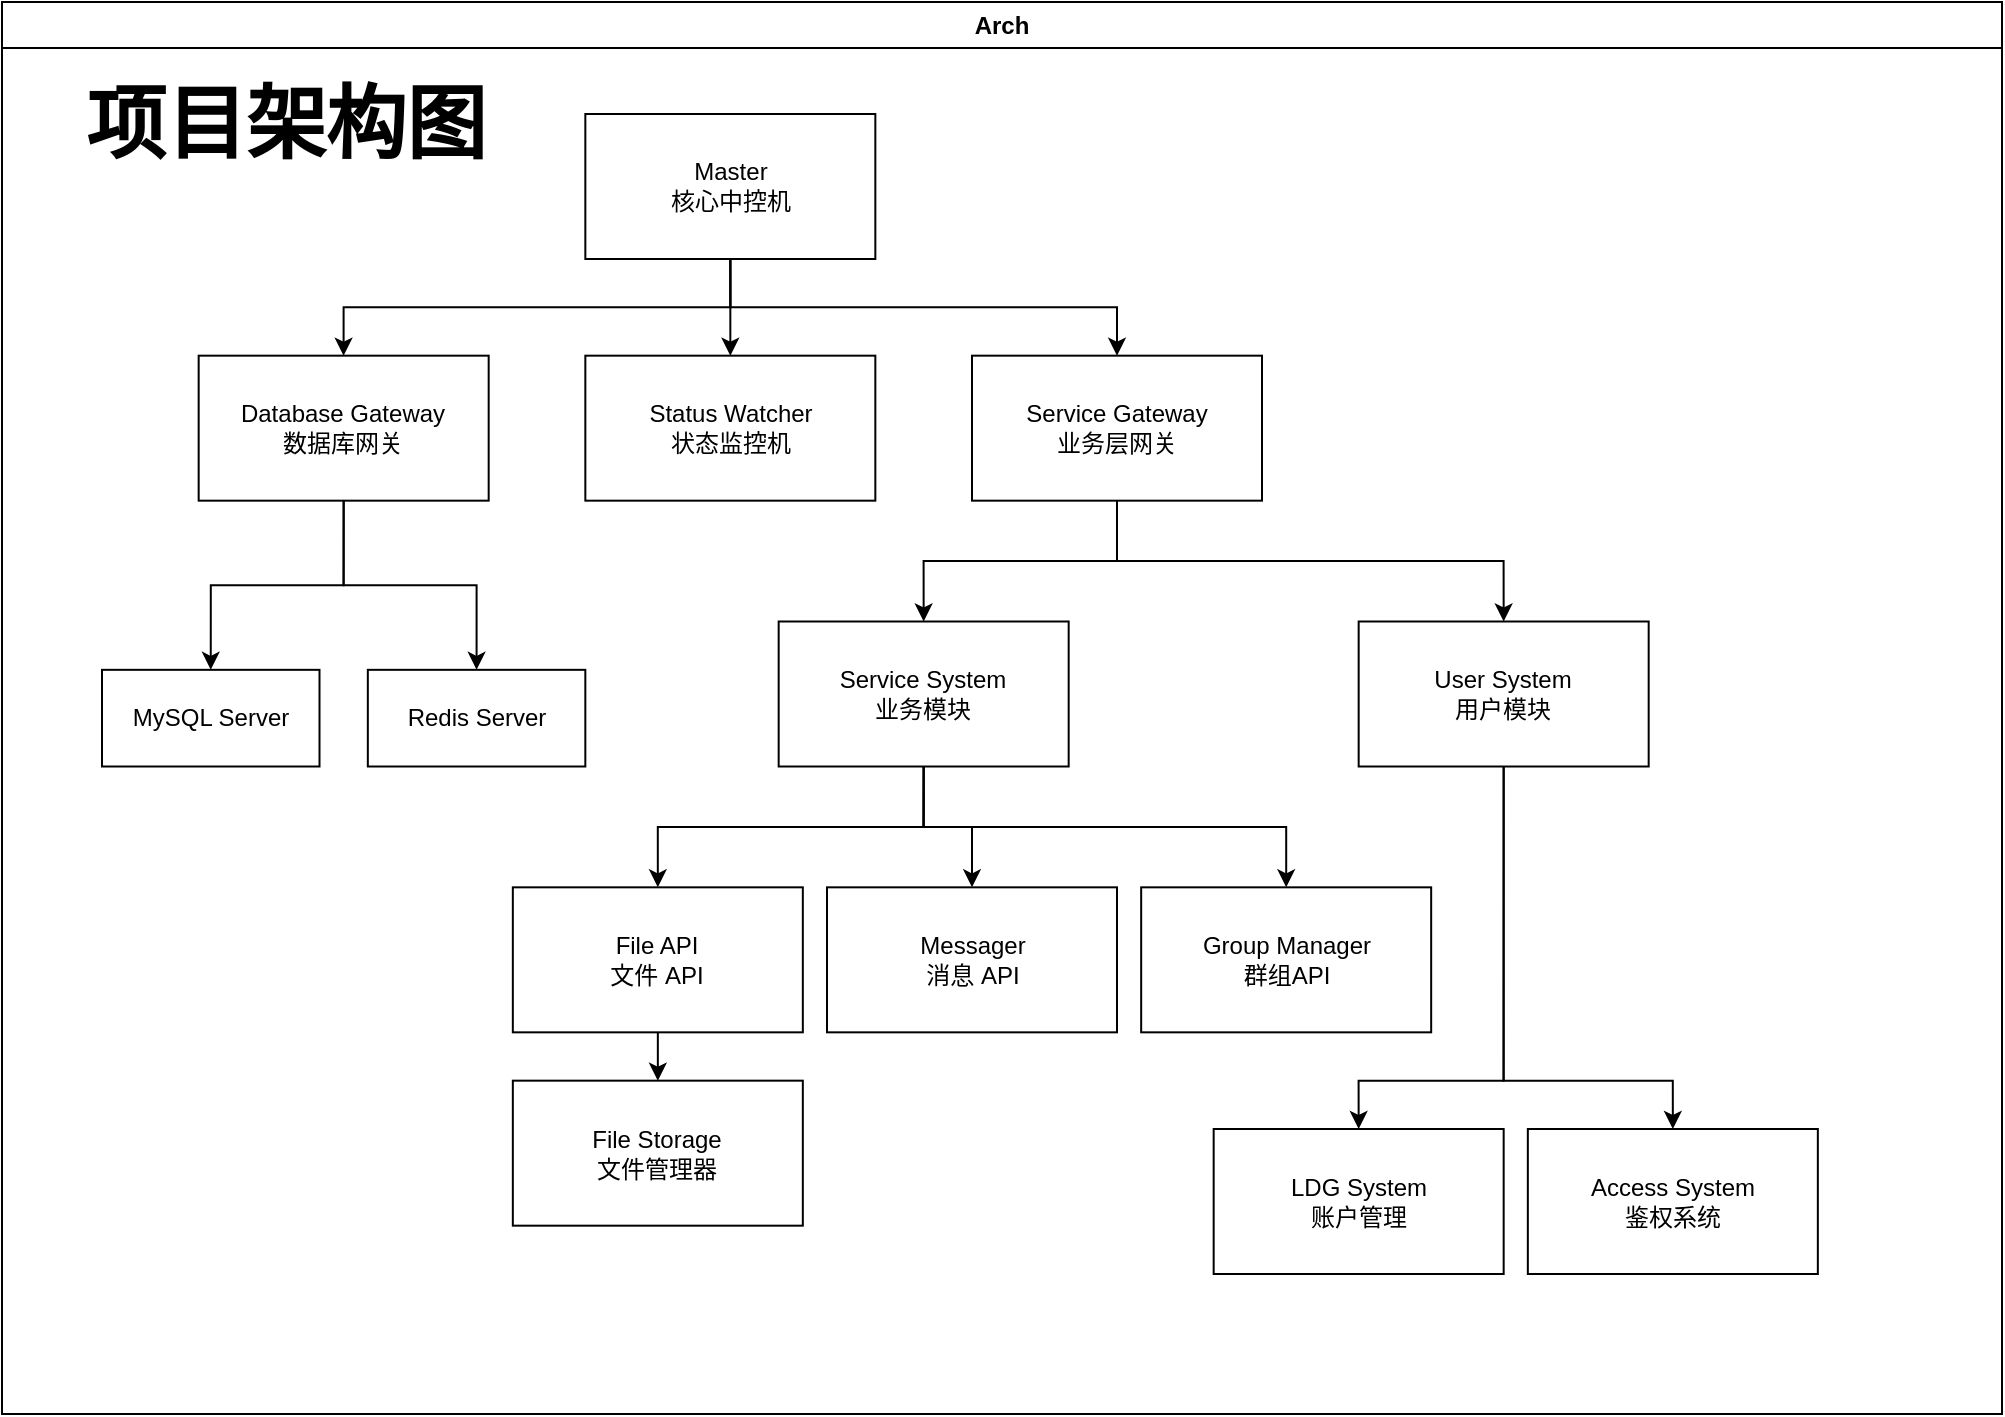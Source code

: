 <mxfile version="26.1.1" pages="3">
  <diagram id="3G5LI6MpwunLMBs63GW5" name="架构图">
    <mxGraphModel dx="1139" dy="793" grid="1" gridSize="10" guides="1" tooltips="1" connect="1" arrows="1" fold="1" page="1" pageScale="1" pageWidth="1169" pageHeight="827" math="0" shadow="0">
      <root>
        <mxCell id="0" />
        <mxCell id="1" parent="0" />
        <mxCell id="KZx8DbALYqMHypFApeTW-1" value="Arch" style="swimlane;whiteSpace=wrap;html=1;rounded=0;swimlaneLine=1;separatorColor=light-dark(#000000,#FFFFFF);movable=1;resizable=1;rotatable=1;deletable=1;editable=1;locked=0;connectable=1;gradientColor=none;swimlaneFillColor=light-dark(transparent,#FFFFFF);" vertex="1" parent="1">
          <mxGeometry x="85.0" y="30" width="1000" height="706" as="geometry" />
        </mxCell>
        <mxCell id="xcTkNIUp__dZLRKaqVBh-1" value="&lt;h1 style=&quot;margin-top: 0px;&quot;&gt;项目架构图&lt;/h1&gt;" style="text;html=1;whiteSpace=wrap;overflow=hidden;rounded=0;fontSize=20;" parent="KZx8DbALYqMHypFApeTW-1" vertex="1">
          <mxGeometry x="40.0" y="30" width="230" height="70" as="geometry" />
        </mxCell>
        <mxCell id="xcTkNIUp__dZLRKaqVBh-3" value="" style="group;fontSize=20;" parent="KZx8DbALYqMHypFApeTW-1" vertex="1" connectable="0">
          <mxGeometry x="50" y="56" width="910" height="620" as="geometry" />
        </mxCell>
        <mxCell id="Ldzz9GKDvCy5cxYpggfk-25" style="edgeStyle=orthogonalEdgeStyle;rounded=0;orthogonalLoop=1;jettySize=auto;html=1;exitX=0.5;exitY=1;exitDx=0;exitDy=0;" parent="xcTkNIUp__dZLRKaqVBh-3" source="Ldzz9GKDvCy5cxYpggfk-1" target="Ldzz9GKDvCy5cxYpggfk-2" edge="1">
          <mxGeometry relative="1" as="geometry" />
        </mxCell>
        <mxCell id="Ldzz9GKDvCy5cxYpggfk-26" style="edgeStyle=orthogonalEdgeStyle;rounded=0;orthogonalLoop=1;jettySize=auto;html=1;exitX=0.5;exitY=1;exitDx=0;exitDy=0;entryX=0.5;entryY=0;entryDx=0;entryDy=0;" parent="xcTkNIUp__dZLRKaqVBh-3" source="Ldzz9GKDvCy5cxYpggfk-1" target="Ldzz9GKDvCy5cxYpggfk-7" edge="1">
          <mxGeometry relative="1" as="geometry" />
        </mxCell>
        <mxCell id="Ldzz9GKDvCy5cxYpggfk-27" style="edgeStyle=orthogonalEdgeStyle;rounded=0;orthogonalLoop=1;jettySize=auto;html=1;exitX=0.5;exitY=1;exitDx=0;exitDy=0;" parent="xcTkNIUp__dZLRKaqVBh-3" source="Ldzz9GKDvCy5cxYpggfk-1" target="Ldzz9GKDvCy5cxYpggfk-8" edge="1">
          <mxGeometry relative="1" as="geometry" />
        </mxCell>
        <mxCell id="Ldzz9GKDvCy5cxYpggfk-1" value="Master&lt;div&gt;核心中控机&lt;/div&gt;" style="rounded=0;whiteSpace=wrap;html=1;" parent="xcTkNIUp__dZLRKaqVBh-3" vertex="1">
          <mxGeometry x="241.668" width="145.001" height="72.5" as="geometry" />
        </mxCell>
        <mxCell id="Ldzz9GKDvCy5cxYpggfk-5" style="edgeStyle=orthogonalEdgeStyle;rounded=0;orthogonalLoop=1;jettySize=auto;html=1;exitX=0.5;exitY=1;exitDx=0;exitDy=0;entryX=0.5;entryY=0;entryDx=0;entryDy=0;" parent="xcTkNIUp__dZLRKaqVBh-3" source="Ldzz9GKDvCy5cxYpggfk-2" target="Ldzz9GKDvCy5cxYpggfk-3" edge="1">
          <mxGeometry relative="1" as="geometry" />
        </mxCell>
        <mxCell id="Ldzz9GKDvCy5cxYpggfk-6" style="edgeStyle=orthogonalEdgeStyle;rounded=0;orthogonalLoop=1;jettySize=auto;html=1;exitX=0.5;exitY=1;exitDx=0;exitDy=0;entryX=0.5;entryY=0;entryDx=0;entryDy=0;" parent="xcTkNIUp__dZLRKaqVBh-3" source="Ldzz9GKDvCy5cxYpggfk-2" target="Ldzz9GKDvCy5cxYpggfk-4" edge="1">
          <mxGeometry relative="1" as="geometry" />
        </mxCell>
        <mxCell id="Ldzz9GKDvCy5cxYpggfk-2" value="Database Gateway&lt;div&gt;数据库网关&lt;/div&gt;" style="rounded=0;whiteSpace=wrap;html=1;" parent="xcTkNIUp__dZLRKaqVBh-3" vertex="1">
          <mxGeometry x="48.334" y="120.833" width="145.001" height="72.5" as="geometry" />
        </mxCell>
        <mxCell id="Ldzz9GKDvCy5cxYpggfk-3" value="MySQL Server" style="rounded=0;whiteSpace=wrap;html=1;" parent="xcTkNIUp__dZLRKaqVBh-3" vertex="1">
          <mxGeometry y="277.917" width="108.75" height="48.333" as="geometry" />
        </mxCell>
        <mxCell id="Ldzz9GKDvCy5cxYpggfk-4" value="Redis Server" style="rounded=0;whiteSpace=wrap;html=1;" parent="xcTkNIUp__dZLRKaqVBh-3" vertex="1">
          <mxGeometry x="132.917" y="277.917" width="108.75" height="48.333" as="geometry" />
        </mxCell>
        <mxCell id="Ldzz9GKDvCy5cxYpggfk-7" value="Status Watcher&lt;div&gt;状态监控机&lt;/div&gt;" style="rounded=0;whiteSpace=wrap;html=1;" parent="xcTkNIUp__dZLRKaqVBh-3" vertex="1">
          <mxGeometry x="241.668" y="120.833" width="145.001" height="72.5" as="geometry" />
        </mxCell>
        <mxCell id="Ldzz9GKDvCy5cxYpggfk-23" style="edgeStyle=orthogonalEdgeStyle;rounded=0;orthogonalLoop=1;jettySize=auto;html=1;exitX=0.5;exitY=1;exitDx=0;exitDy=0;entryX=0.5;entryY=0;entryDx=0;entryDy=0;" parent="xcTkNIUp__dZLRKaqVBh-3" source="Ldzz9GKDvCy5cxYpggfk-8" target="Ldzz9GKDvCy5cxYpggfk-9" edge="1">
          <mxGeometry relative="1" as="geometry" />
        </mxCell>
        <mxCell id="Ldzz9GKDvCy5cxYpggfk-24" style="edgeStyle=orthogonalEdgeStyle;rounded=0;orthogonalLoop=1;jettySize=auto;html=1;exitX=0.5;exitY=1;exitDx=0;exitDy=0;entryX=0.5;entryY=0;entryDx=0;entryDy=0;" parent="xcTkNIUp__dZLRKaqVBh-3" source="Ldzz9GKDvCy5cxYpggfk-8" target="Ldzz9GKDvCy5cxYpggfk-10" edge="1">
          <mxGeometry relative="1" as="geometry" />
        </mxCell>
        <mxCell id="Ldzz9GKDvCy5cxYpggfk-8" value="Service Gateway&lt;div&gt;业务层网关&lt;/div&gt;" style="rounded=0;whiteSpace=wrap;html=1;" parent="xcTkNIUp__dZLRKaqVBh-3" vertex="1">
          <mxGeometry x="435.002" y="120.833" width="145.001" height="72.5" as="geometry" />
        </mxCell>
        <mxCell id="Ldzz9GKDvCy5cxYpggfk-18" style="edgeStyle=orthogonalEdgeStyle;rounded=0;orthogonalLoop=1;jettySize=auto;html=1;exitX=0.5;exitY=1;exitDx=0;exitDy=0;entryX=0.5;entryY=0;entryDx=0;entryDy=0;" parent="xcTkNIUp__dZLRKaqVBh-3" source="Ldzz9GKDvCy5cxYpggfk-9" target="Ldzz9GKDvCy5cxYpggfk-11" edge="1">
          <mxGeometry relative="1" as="geometry" />
        </mxCell>
        <mxCell id="Ldzz9GKDvCy5cxYpggfk-19" style="edgeStyle=orthogonalEdgeStyle;rounded=0;orthogonalLoop=1;jettySize=auto;html=1;exitX=0.5;exitY=1;exitDx=0;exitDy=0;entryX=0.5;entryY=0;entryDx=0;entryDy=0;" parent="xcTkNIUp__dZLRKaqVBh-3" source="Ldzz9GKDvCy5cxYpggfk-9" target="Ldzz9GKDvCy5cxYpggfk-12" edge="1">
          <mxGeometry relative="1" as="geometry" />
        </mxCell>
        <mxCell id="Ldzz9GKDvCy5cxYpggfk-20" style="edgeStyle=orthogonalEdgeStyle;rounded=0;orthogonalLoop=1;jettySize=auto;html=1;exitX=0.5;exitY=1;exitDx=0;exitDy=0;" parent="xcTkNIUp__dZLRKaqVBh-3" source="Ldzz9GKDvCy5cxYpggfk-9" target="Ldzz9GKDvCy5cxYpggfk-13" edge="1">
          <mxGeometry relative="1" as="geometry" />
        </mxCell>
        <mxCell id="Ldzz9GKDvCy5cxYpggfk-9" value="Service System&lt;div&gt;业务模块&lt;/div&gt;" style="rounded=0;whiteSpace=wrap;html=1;" parent="xcTkNIUp__dZLRKaqVBh-3" vertex="1">
          <mxGeometry x="338.335" y="253.75" width="145.001" height="72.5" as="geometry" />
        </mxCell>
        <mxCell id="Ldzz9GKDvCy5cxYpggfk-21" style="edgeStyle=orthogonalEdgeStyle;rounded=0;orthogonalLoop=1;jettySize=auto;html=1;exitX=0.5;exitY=1;exitDx=0;exitDy=0;entryX=0.5;entryY=0;entryDx=0;entryDy=0;" parent="xcTkNIUp__dZLRKaqVBh-3" source="Ldzz9GKDvCy5cxYpggfk-10" target="Ldzz9GKDvCy5cxYpggfk-15" edge="1">
          <mxGeometry relative="1" as="geometry">
            <Array as="points">
              <mxPoint x="700.836" y="483.333" />
              <mxPoint x="628.336" y="483.333" />
            </Array>
          </mxGeometry>
        </mxCell>
        <mxCell id="Ldzz9GKDvCy5cxYpggfk-22" style="edgeStyle=orthogonalEdgeStyle;rounded=0;orthogonalLoop=1;jettySize=auto;html=1;exitX=0.5;exitY=1;exitDx=0;exitDy=0;entryX=0.5;entryY=0;entryDx=0;entryDy=0;" parent="xcTkNIUp__dZLRKaqVBh-3" source="Ldzz9GKDvCy5cxYpggfk-10" target="Ldzz9GKDvCy5cxYpggfk-16" edge="1">
          <mxGeometry relative="1" as="geometry">
            <Array as="points">
              <mxPoint x="700.836" y="483.333" />
              <mxPoint x="785.42" y="483.333" />
            </Array>
          </mxGeometry>
        </mxCell>
        <mxCell id="Ldzz9GKDvCy5cxYpggfk-10" value="User System&lt;div&gt;用户模块&lt;/div&gt;" style="rounded=0;whiteSpace=wrap;html=1;" parent="xcTkNIUp__dZLRKaqVBh-3" vertex="1">
          <mxGeometry x="628.336" y="253.75" width="145.001" height="72.5" as="geometry" />
        </mxCell>
        <mxCell id="Ldzz9GKDvCy5cxYpggfk-17" style="edgeStyle=orthogonalEdgeStyle;rounded=0;orthogonalLoop=1;jettySize=auto;html=1;exitX=0.5;exitY=1;exitDx=0;exitDy=0;entryX=0.5;entryY=0;entryDx=0;entryDy=0;" parent="xcTkNIUp__dZLRKaqVBh-3" source="Ldzz9GKDvCy5cxYpggfk-11" target="Ldzz9GKDvCy5cxYpggfk-14" edge="1">
          <mxGeometry relative="1" as="geometry" />
        </mxCell>
        <mxCell id="Ldzz9GKDvCy5cxYpggfk-11" value="File API&lt;div&gt;文件 API&lt;/div&gt;" style="rounded=0;whiteSpace=wrap;html=1;" parent="xcTkNIUp__dZLRKaqVBh-3" vertex="1">
          <mxGeometry x="205.417" y="386.667" width="145.001" height="72.5" as="geometry" />
        </mxCell>
        <mxCell id="Ldzz9GKDvCy5cxYpggfk-12" value="Messager&lt;div&gt;消息 API&lt;/div&gt;" style="rounded=0;whiteSpace=wrap;html=1;" parent="xcTkNIUp__dZLRKaqVBh-3" vertex="1">
          <mxGeometry x="362.501" y="386.667" width="145.001" height="72.5" as="geometry" />
        </mxCell>
        <mxCell id="Ldzz9GKDvCy5cxYpggfk-13" value="Group Manager&lt;div&gt;群组API&lt;/div&gt;" style="rounded=0;whiteSpace=wrap;html=1;" parent="xcTkNIUp__dZLRKaqVBh-3" vertex="1">
          <mxGeometry x="519.585" y="386.667" width="145.001" height="72.5" as="geometry" />
        </mxCell>
        <mxCell id="Ldzz9GKDvCy5cxYpggfk-14" value="File Storage&lt;div&gt;文件管理器&lt;/div&gt;" style="rounded=0;whiteSpace=wrap;html=1;" parent="xcTkNIUp__dZLRKaqVBh-3" vertex="1">
          <mxGeometry x="205.417" y="483.333" width="145.001" height="72.5" as="geometry" />
        </mxCell>
        <mxCell id="Ldzz9GKDvCy5cxYpggfk-15" value="LDG System&lt;div&gt;账户管理&lt;/div&gt;" style="rounded=0;whiteSpace=wrap;html=1;" parent="xcTkNIUp__dZLRKaqVBh-3" vertex="1">
          <mxGeometry x="555.835" y="507.5" width="145.001" height="72.5" as="geometry" />
        </mxCell>
        <mxCell id="Ldzz9GKDvCy5cxYpggfk-16" value="Access System&lt;div&gt;鉴权系统&lt;/div&gt;" style="rounded=0;whiteSpace=wrap;html=1;" parent="xcTkNIUp__dZLRKaqVBh-3" vertex="1">
          <mxGeometry x="712.919" y="507.5" width="145.001" height="72.5" as="geometry" />
        </mxCell>
      </root>
    </mxGraphModel>
  </diagram>
  <diagram name="服务管理图" id="ixRDSDJKCPC1SFiIbfut">
    <mxGraphModel dx="2388" dy="1676" grid="1" gridSize="10" guides="1" tooltips="1" connect="1" arrows="1" fold="1" page="1" pageScale="1" pageWidth="1169" pageHeight="827" math="0" shadow="0">
      <root>
        <mxCell id="0" />
        <mxCell id="1" parent="0" />
        <mxCell id="V488TEvVKDnzZ6bK6XRX-37" value="&lt;h1 style=&quot;margin-top: 0px;&quot;&gt;服务管理图&lt;/h1&gt;&lt;div&gt;本图不包含服务间通信的描述&lt;/div&gt;&lt;div&gt;仅包含服务拉起/管理部分&lt;/div&gt;&lt;div&gt;&lt;br&gt;&lt;/div&gt;&lt;div&gt;本图中 Supervispor 下 Docker 服务省略&lt;/div&gt;" style="text;html=1;whiteSpace=wrap;overflow=hidden;rounded=0;fontSize=20;" parent="1" vertex="1">
          <mxGeometry x="50" y="100" width="354.099" height="245.902" as="geometry" />
        </mxCell>
        <mxCell id="V488TEvVKDnzZ6bK6XRX-59" style="edgeStyle=orthogonalEdgeStyle;rounded=0;orthogonalLoop=1;jettySize=auto;html=1;exitX=0.5;exitY=1;exitDx=0;exitDy=0;fontSize=20;" parent="1" source="V488TEvVKDnzZ6bK6XRX-7" target="V488TEvVKDnzZ6bK6XRX-12" edge="1">
          <mxGeometry relative="1" as="geometry" />
        </mxCell>
        <mxCell id="V488TEvVKDnzZ6bK6XRX-62" style="edgeStyle=orthogonalEdgeStyle;rounded=0;orthogonalLoop=1;jettySize=auto;html=1;exitX=0.5;exitY=1;exitDx=0;exitDy=0;entryX=0.5;entryY=0;entryDx=0;entryDy=0;fontSize=20;" parent="1" source="V488TEvVKDnzZ6bK6XRX-7" target="V488TEvVKDnzZ6bK6XRX-61" edge="1">
          <mxGeometry relative="1" as="geometry" />
        </mxCell>
        <mxCell id="V488TEvVKDnzZ6bK6XRX-64" style="edgeStyle=orthogonalEdgeStyle;rounded=0;orthogonalLoop=1;jettySize=auto;html=1;exitX=0.5;exitY=1;exitDx=0;exitDy=0;entryX=0.5;entryY=0;entryDx=0;entryDy=0;fontSize=20;" parent="1" source="V488TEvVKDnzZ6bK6XRX-7" target="V488TEvVKDnzZ6bK6XRX-63" edge="1">
          <mxGeometry relative="1" as="geometry" />
        </mxCell>
        <mxCell id="V488TEvVKDnzZ6bK6XRX-68" style="edgeStyle=orthogonalEdgeStyle;rounded=0;orthogonalLoop=1;jettySize=auto;html=1;exitX=1;exitY=0.75;exitDx=0;exitDy=0;entryX=0.5;entryY=0;entryDx=0;entryDy=0;fontSize=20;" parent="1" source="V488TEvVKDnzZ6bK6XRX-7" target="V488TEvVKDnzZ6bK6XRX-9" edge="1">
          <mxGeometry relative="1" as="geometry" />
        </mxCell>
        <mxCell id="V488TEvVKDnzZ6bK6XRX-7" value="Master" style="rounded=0;whiteSpace=wrap;html=1;fontSize=20;" parent="1" vertex="1">
          <mxGeometry x="528.034" y="208.197" width="206.558" height="98.361" as="geometry" />
        </mxCell>
        <mxCell id="V488TEvVKDnzZ6bK6XRX-9" value="tools" style="rounded=0;whiteSpace=wrap;html=1;fontSize=20;" parent="1" vertex="1">
          <mxGeometry x="941.15" y="444.262" width="177.05" height="78.689" as="geometry" />
        </mxCell>
        <mxCell id="V488TEvVKDnzZ6bK6XRX-72" style="edgeStyle=orthogonalEdgeStyle;rounded=0;orthogonalLoop=1;jettySize=auto;html=1;exitX=0.5;exitY=1;exitDx=0;exitDy=0;entryX=0.5;entryY=0;entryDx=0;entryDy=0;fontSize=20;" parent="1" source="V488TEvVKDnzZ6bK6XRX-12" target="V488TEvVKDnzZ6bK6XRX-70" edge="1">
          <mxGeometry relative="1" as="geometry" />
        </mxCell>
        <mxCell id="V488TEvVKDnzZ6bK6XRX-74" style="edgeStyle=orthogonalEdgeStyle;rounded=0;orthogonalLoop=1;jettySize=auto;html=1;exitX=0.5;exitY=1;exitDx=0;exitDy=0;fontSize=20;" parent="1" source="V488TEvVKDnzZ6bK6XRX-12" target="V488TEvVKDnzZ6bK6XRX-73" edge="1">
          <mxGeometry relative="1" as="geometry" />
        </mxCell>
        <mxCell id="V488TEvVKDnzZ6bK6XRX-76" style="edgeStyle=orthogonalEdgeStyle;rounded=0;orthogonalLoop=1;jettySize=auto;html=1;exitX=0.5;exitY=1;exitDx=0;exitDy=0;entryX=0.5;entryY=0;entryDx=0;entryDy=0;fontSize=20;" parent="1" source="V488TEvVKDnzZ6bK6XRX-12" target="V488TEvVKDnzZ6bK6XRX-75" edge="1">
          <mxGeometry relative="1" as="geometry" />
        </mxCell>
        <mxCell id="V488TEvVKDnzZ6bK6XRX-12" value="Supervisor 1" style="rounded=0;whiteSpace=wrap;html=1;fontSize=20;" parent="1" vertex="1">
          <mxGeometry x="168.033" y="444.262" width="157.378" height="78.689" as="geometry" />
        </mxCell>
        <mxCell id="V488TEvVKDnzZ6bK6XRX-61" value="Supervisor 2" style="rounded=0;whiteSpace=wrap;html=1;fontSize=20;" parent="1" vertex="1">
          <mxGeometry x="423.772" y="444.262" width="157.378" height="78.689" as="geometry" />
        </mxCell>
        <mxCell id="V488TEvVKDnzZ6bK6XRX-63" value="..." style="rounded=0;whiteSpace=wrap;html=1;fontSize=20;" parent="1" vertex="1">
          <mxGeometry x="689.346" y="444.262" width="157.378" height="78.689" as="geometry" />
        </mxCell>
        <mxCell id="V488TEvVKDnzZ6bK6XRX-70" value="服务1" style="rounded=0;whiteSpace=wrap;html=1;fontSize=20;" parent="1" vertex="1">
          <mxGeometry x="99.18" y="621.311" width="167.214" height="78.689" as="geometry" />
        </mxCell>
        <mxCell id="V488TEvVKDnzZ6bK6XRX-73" value="服务2" style="rounded=0;whiteSpace=wrap;html=1;fontSize=20;" parent="1" vertex="1">
          <mxGeometry x="286.066" y="621.311" width="167.214" height="78.689" as="geometry" />
        </mxCell>
        <mxCell id="V488TEvVKDnzZ6bK6XRX-75" value="..." style="rounded=0;whiteSpace=wrap;html=1;fontSize=20;" parent="1" vertex="1">
          <mxGeometry x="474.919" y="621.311" width="167.214" height="78.689" as="geometry" />
        </mxCell>
        <mxCell id="V488TEvVKDnzZ6bK6XRX-77" value="通信" style="text;html=1;align=center;verticalAlign=middle;whiteSpace=wrap;rounded=0;fontSize=20;" parent="1" vertex="1">
          <mxGeometry x="528.034" y="306.557" width="118.033" height="59.016" as="geometry" />
        </mxCell>
      </root>
    </mxGraphModel>
  </diagram>
  <diagram id="XhAFWjHVtK8hb7CrgFz2" name="业务通信图">
    <mxGraphModel dx="1592" dy="1117" grid="1" gridSize="10" guides="1" tooltips="1" connect="1" arrows="1" fold="1" page="1" pageScale="1" pageWidth="1169" pageHeight="827" math="0" shadow="0">
      <root>
        <mxCell id="0" />
        <mxCell id="1" parent="0" />
        <mxCell id="gucumq_x77f_3hpC6RZ--1" value="&lt;h1 style=&quot;margin-top: 0px;&quot;&gt;业务通信图&lt;/h1&gt;&lt;div&gt;箭头表示&amp;nbsp;&lt;span style=&quot;background-color: transparent; color: light-dark(rgb(0, 0, 0), rgb(255, 255, 255));&quot;&gt;Client&lt;/span&gt;&lt;span style=&quot;background-color: transparent; color: light-dark(rgb(0, 0, 0), rgb(255, 255, 255));&quot;&gt;&amp;nbsp;-&amp;gt;&amp;nbsp;&lt;/span&gt;&lt;span style=&quot;background-color: transparent; color: light-dark(rgb(0, 0, 0), rgb(255, 255, 255));&quot;&gt;Server&lt;/span&gt;&lt;/div&gt;&lt;div&gt;&lt;span style=&quot;background-color: transparent; color: light-dark(rgb(0, 0, 0), rgb(255, 255, 255));&quot;&gt;&lt;br&gt;&lt;/span&gt;&lt;/div&gt;&lt;div&gt;对于业务通信，使用 nginx 进行负载均衡，nginx 提供的接口应和每个单元本身一致且每个单元可以脱离 nginx 独自工作&lt;/div&gt;" style="text;html=1;whiteSpace=wrap;overflow=hidden;rounded=0;fontSize=20;" vertex="1" parent="1">
          <mxGeometry x="59.78" y="50" width="286.36" height="250" as="geometry" />
        </mxCell>
        <mxCell id="gucumq_x77f_3hpC6RZ--2" value="" style="edgeStyle=orthogonalEdgeStyle;rounded=0;orthogonalLoop=1;jettySize=auto;html=1;fontSize=20;" edge="1" parent="1" source="gucumq_x77f_3hpC6RZ--4" target="gucumq_x77f_3hpC6RZ--6">
          <mxGeometry relative="1" as="geometry" />
        </mxCell>
        <mxCell id="gucumq_x77f_3hpC6RZ--3" style="edgeStyle=orthogonalEdgeStyle;rounded=0;orthogonalLoop=1;jettySize=auto;html=1;exitX=0.5;exitY=1;exitDx=0;exitDy=0;entryX=0.5;entryY=0;entryDx=0;entryDy=0;fontSize=20;" edge="1" parent="1" source="gucumq_x77f_3hpC6RZ--4" target="gucumq_x77f_3hpC6RZ--5">
          <mxGeometry relative="1" as="geometry" />
        </mxCell>
        <mxCell id="gucumq_x77f_3hpC6RZ--4" value="DB Gateway" style="rounded=0;whiteSpace=wrap;html=1;fontSize=20;" vertex="1" parent="1">
          <mxGeometry x="581.593" y="565.114" width="159.092" height="71.591" as="geometry" />
        </mxCell>
        <mxCell id="gucumq_x77f_3hpC6RZ--5" value="MySQL" style="rounded=0;whiteSpace=wrap;html=1;fontSize=20;" vertex="1" parent="1">
          <mxGeometry x="506.82" y="696.364" width="143.182" height="63.636" as="geometry" />
        </mxCell>
        <mxCell id="gucumq_x77f_3hpC6RZ--6" value="Redis" style="rounded=0;whiteSpace=wrap;html=1;fontSize=20;" vertex="1" parent="1">
          <mxGeometry x="672.275" y="696.364" width="143.182" height="63.636" as="geometry" />
        </mxCell>
        <mxCell id="gucumq_x77f_3hpC6RZ--7" style="edgeStyle=orthogonalEdgeStyle;rounded=0;orthogonalLoop=1;jettySize=auto;html=1;exitX=0.5;exitY=1;exitDx=0;exitDy=0;entryX=0.5;entryY=0;entryDx=0;entryDy=0;fontSize=20;" edge="1" parent="1" source="gucumq_x77f_3hpC6RZ--11" target="gucumq_x77f_3hpC6RZ--16">
          <mxGeometry relative="1" as="geometry" />
        </mxCell>
        <mxCell id="gucumq_x77f_3hpC6RZ--8" style="edgeStyle=orthogonalEdgeStyle;rounded=0;orthogonalLoop=1;jettySize=auto;html=1;exitX=0.5;exitY=1;exitDx=0;exitDy=0;entryX=0.5;entryY=0;entryDx=0;entryDy=0;fontSize=20;" edge="1" parent="1" source="gucumq_x77f_3hpC6RZ--11" target="gucumq_x77f_3hpC6RZ--25">
          <mxGeometry relative="1" as="geometry" />
        </mxCell>
        <mxCell id="gucumq_x77f_3hpC6RZ--9" style="edgeStyle=orthogonalEdgeStyle;rounded=0;orthogonalLoop=1;jettySize=auto;html=1;exitX=0.5;exitY=1;exitDx=0;exitDy=0;entryX=0.5;entryY=0;entryDx=0;entryDy=0;fontSize=20;" edge="1" parent="1" source="gucumq_x77f_3hpC6RZ--11" target="gucumq_x77f_3hpC6RZ--27">
          <mxGeometry relative="1" as="geometry" />
        </mxCell>
        <mxCell id="gucumq_x77f_3hpC6RZ--10" style="edgeStyle=orthogonalEdgeStyle;rounded=0;orthogonalLoop=1;jettySize=auto;html=1;exitX=0.5;exitY=1;exitDx=0;exitDy=0;entryX=0.5;entryY=0;entryDx=0;entryDy=0;fontSize=20;" edge="1" parent="1" source="gucumq_x77f_3hpC6RZ--11" target="gucumq_x77f_3hpC6RZ--30">
          <mxGeometry relative="1" as="geometry" />
        </mxCell>
        <mxCell id="gucumq_x77f_3hpC6RZ--11" value="Service Gateway" style="rounded=0;whiteSpace=wrap;html=1;fontSize=20;" vertex="1" parent="1">
          <mxGeometry x="565.684" y="60" width="190.91" height="95.455" as="geometry" />
        </mxCell>
        <mxCell id="gucumq_x77f_3hpC6RZ--12" style="edgeStyle=orthogonalEdgeStyle;rounded=0;orthogonalLoop=1;jettySize=auto;html=1;exitX=0.5;exitY=1;exitDx=0;exitDy=0;entryX=0.5;entryY=0;entryDx=0;entryDy=0;fontSize=20;" edge="1" parent="1" source="gucumq_x77f_3hpC6RZ--16" target="gucumq_x77f_3hpC6RZ--17">
          <mxGeometry relative="1" as="geometry" />
        </mxCell>
        <mxCell id="gucumq_x77f_3hpC6RZ--13" style="edgeStyle=orthogonalEdgeStyle;rounded=0;orthogonalLoop=1;jettySize=auto;html=1;exitX=0.5;exitY=1;exitDx=0;exitDy=0;fontSize=20;" edge="1" parent="1" source="gucumq_x77f_3hpC6RZ--16" target="gucumq_x77f_3hpC6RZ--20">
          <mxGeometry relative="1" as="geometry" />
        </mxCell>
        <mxCell id="gucumq_x77f_3hpC6RZ--14" style="edgeStyle=orthogonalEdgeStyle;rounded=0;orthogonalLoop=1;jettySize=auto;html=1;exitX=0.5;exitY=1;exitDx=0;exitDy=0;entryX=0.5;entryY=0;entryDx=0;entryDy=0;fontSize=20;" edge="1" parent="1" source="gucumq_x77f_3hpC6RZ--16" target="gucumq_x77f_3hpC6RZ--23">
          <mxGeometry relative="1" as="geometry" />
        </mxCell>
        <mxCell id="gucumq_x77f_3hpC6RZ--15" style="edgeStyle=orthogonalEdgeStyle;rounded=0;orthogonalLoop=1;jettySize=auto;html=1;exitX=0.75;exitY=1;exitDx=0;exitDy=0;fontSize=20;" edge="1" parent="1" source="gucumq_x77f_3hpC6RZ--16" target="gucumq_x77f_3hpC6RZ--4">
          <mxGeometry relative="1" as="geometry">
            <Array as="points">
              <mxPoint x="418" y="400" />
              <mxPoint x="661" y="400" />
            </Array>
          </mxGeometry>
        </mxCell>
        <mxCell id="gucumq_x77f_3hpC6RZ--16" value="File API" style="rounded=0;whiteSpace=wrap;html=1;fontSize=20;" vertex="1" parent="1">
          <mxGeometry x="298.41" y="289.318" width="159.092" height="79.545" as="geometry" />
        </mxCell>
        <mxCell id="gucumq_x77f_3hpC6RZ--17" value="File Storage 1" style="rounded=0;whiteSpace=wrap;html=1;fontSize=20;" vertex="1" parent="1">
          <mxGeometry x="30" y="520.004" width="159.092" height="79.545" as="geometry" />
        </mxCell>
        <mxCell id="gucumq_x77f_3hpC6RZ--20" value="File Storage 2" style="rounded=0;whiteSpace=wrap;html=1;fontSize=20;" vertex="1" parent="1">
          <mxGeometry x="205.001" y="520.004" width="159.092" height="79.545" as="geometry" />
        </mxCell>
        <mxCell id="gucumq_x77f_3hpC6RZ--23" value="..." style="rounded=0;whiteSpace=wrap;html=1;fontSize=20;" vertex="1" parent="1">
          <mxGeometry x="380.001" y="520.004" width="159.092" height="79.545" as="geometry" />
        </mxCell>
        <mxCell id="gucumq_x77f_3hpC6RZ--24" style="edgeStyle=orthogonalEdgeStyle;rounded=0;orthogonalLoop=1;jettySize=auto;html=1;exitX=0.5;exitY=1;exitDx=0;exitDy=0;entryX=0.5;entryY=0;entryDx=0;entryDy=0;fontSize=20;" edge="1" parent="1" source="gucumq_x77f_3hpC6RZ--25" target="gucumq_x77f_3hpC6RZ--4">
          <mxGeometry relative="1" as="geometry">
            <Array as="points">
              <mxPoint x="559" y="400" />
              <mxPoint x="661" y="400" />
            </Array>
          </mxGeometry>
        </mxCell>
        <mxCell id="gucumq_x77f_3hpC6RZ--25" value="Group Manager" style="rounded=0;whiteSpace=wrap;html=1;fontSize=20;" vertex="1" parent="1">
          <mxGeometry x="481.365" y="289.318" width="154.319" height="79.545" as="geometry" />
        </mxCell>
        <mxCell id="gucumq_x77f_3hpC6RZ--26" style="edgeStyle=orthogonalEdgeStyle;rounded=0;orthogonalLoop=1;jettySize=auto;html=1;exitX=0.5;exitY=1;exitDx=0;exitDy=0;entryX=0.5;entryY=0;entryDx=0;entryDy=0;fontSize=20;" edge="1" parent="1" source="gucumq_x77f_3hpC6RZ--27" target="gucumq_x77f_3hpC6RZ--4">
          <mxGeometry relative="1" as="geometry">
            <Array as="points">
              <mxPoint x="733" y="400" />
              <mxPoint x="661" y="400" />
            </Array>
          </mxGeometry>
        </mxCell>
        <mxCell id="gucumq_x77f_3hpC6RZ--27" value="Messager" style="rounded=0;whiteSpace=wrap;html=1;fontSize=20;" vertex="1" parent="1">
          <mxGeometry x="656.366" y="289.318" width="154.319" height="79.545" as="geometry" />
        </mxCell>
        <mxCell id="gucumq_x77f_3hpC6RZ--28" style="edgeStyle=orthogonalEdgeStyle;rounded=0;orthogonalLoop=1;jettySize=auto;html=1;exitX=0.5;exitY=1;exitDx=0;exitDy=0;entryX=0.5;entryY=0;entryDx=0;entryDy=0;fontSize=20;" edge="1" parent="1" source="gucumq_x77f_3hpC6RZ--30" target="gucumq_x77f_3hpC6RZ--32">
          <mxGeometry relative="1" as="geometry" />
        </mxCell>
        <mxCell id="gucumq_x77f_3hpC6RZ--29" style="edgeStyle=orthogonalEdgeStyle;rounded=0;orthogonalLoop=1;jettySize=auto;html=1;exitX=0.5;exitY=1;exitDx=0;exitDy=0;entryX=0.5;entryY=0;entryDx=0;entryDy=0;fontSize=20;" edge="1" parent="1" source="gucumq_x77f_3hpC6RZ--30" target="gucumq_x77f_3hpC6RZ--34">
          <mxGeometry relative="1" as="geometry" />
        </mxCell>
        <mxCell id="gucumq_x77f_3hpC6RZ--30" value="User System" style="rounded=0;whiteSpace=wrap;html=1;fontSize=20;" vertex="1" parent="1">
          <mxGeometry x="895.004" y="289.318" width="152.728" height="79.545" as="geometry" />
        </mxCell>
        <mxCell id="gucumq_x77f_3hpC6RZ--31" style="edgeStyle=orthogonalEdgeStyle;rounded=0;orthogonalLoop=1;jettySize=auto;html=1;exitX=0.5;exitY=1;exitDx=0;exitDy=0;fontSize=20;" edge="1" parent="1" source="gucumq_x77f_3hpC6RZ--32" target="gucumq_x77f_3hpC6RZ--4">
          <mxGeometry relative="1" as="geometry" />
        </mxCell>
        <mxCell id="gucumq_x77f_3hpC6RZ--32" value="LDG System" style="rounded=0;whiteSpace=wrap;html=1;fontSize=20;" vertex="1" parent="1">
          <mxGeometry x="815.458" y="432.5" width="159.092" height="87.5" as="geometry" />
        </mxCell>
        <mxCell id="gucumq_x77f_3hpC6RZ--33" style="edgeStyle=orthogonalEdgeStyle;rounded=0;orthogonalLoop=1;jettySize=auto;html=1;exitX=0.5;exitY=1;exitDx=0;exitDy=0;entryX=0.5;entryY=0;entryDx=0;entryDy=0;fontSize=20;" edge="1" parent="1" source="gucumq_x77f_3hpC6RZ--34" target="gucumq_x77f_3hpC6RZ--4">
          <mxGeometry relative="1" as="geometry" />
        </mxCell>
        <mxCell id="gucumq_x77f_3hpC6RZ--34" value="Access&lt;span style=&quot;background-color: transparent; color: light-dark(rgb(0, 0, 0), rgb(255, 255, 255));&quot;&gt;&amp;nbsp;System&lt;/span&gt;" style="rounded=0;whiteSpace=wrap;html=1;fontSize=20;" vertex="1" parent="1">
          <mxGeometry x="990.458" y="432.5" width="159.092" height="87.5" as="geometry" />
        </mxCell>
      </root>
    </mxGraphModel>
  </diagram>
</mxfile>
